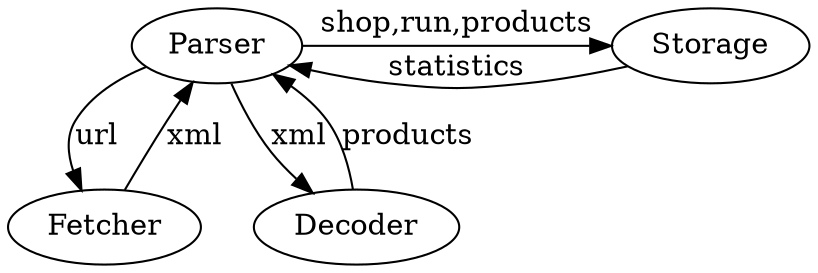 digraph components {
    Parser -> Fetcher [label="url"];
    Fetcher -> Parser [label="xml"];
    Parser -> Decoder [label="xml"];
    Decoder -> Parser [label="products"];
    Parser -> Storage [label="shop,run,products"];
    Storage -> Parser [label="statistics"];

    { rank=same; Parser Storage }
}